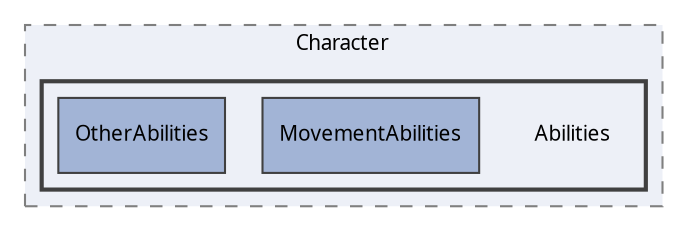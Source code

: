 digraph "Abilities"
{
 // LATEX_PDF_SIZE
  edge [fontname="Calibrii",fontsize="10",labelfontname="Calibrii",labelfontsize="10"];
  node [fontname="Calibrii",fontsize="10",shape=record];
  compound=true
  subgraph clusterdir_bf53d0db9048da6b5c95efa9fb059aa7 {
    graph [ bgcolor="#edf0f7", pencolor="grey50", style="filled,dashed,", label="Character", fontname="Calibrii", fontsize="10", URL="dir_bf53d0db9048da6b5c95efa9fb059aa7.html"]
  subgraph clusterdir_30de46c826773a4412eca69f8304e38a {
    graph [ bgcolor="#edf0f7", pencolor="grey25", style="filled,bold,", label="", fontname="Calibrii", fontsize="10", URL="dir_30de46c826773a4412eca69f8304e38a.html"]
    dir_30de46c826773a4412eca69f8304e38a [shape=plaintext, label="Abilities"];
  dir_ab16357e6d48ca9c94b4028cc8fe5178 [shape=box, label="MovementAbilities", style="filled,", fillcolor="#a2b4d6", color="grey25", URL="dir_ab16357e6d48ca9c94b4028cc8fe5178.html"];
  dir_88d7e64a91cf608e150adf9edf8a79bd [shape=box, label="OtherAbilities", style="filled,", fillcolor="#a2b4d6", color="grey25", URL="dir_88d7e64a91cf608e150adf9edf8a79bd.html"];
  }
  }
}
